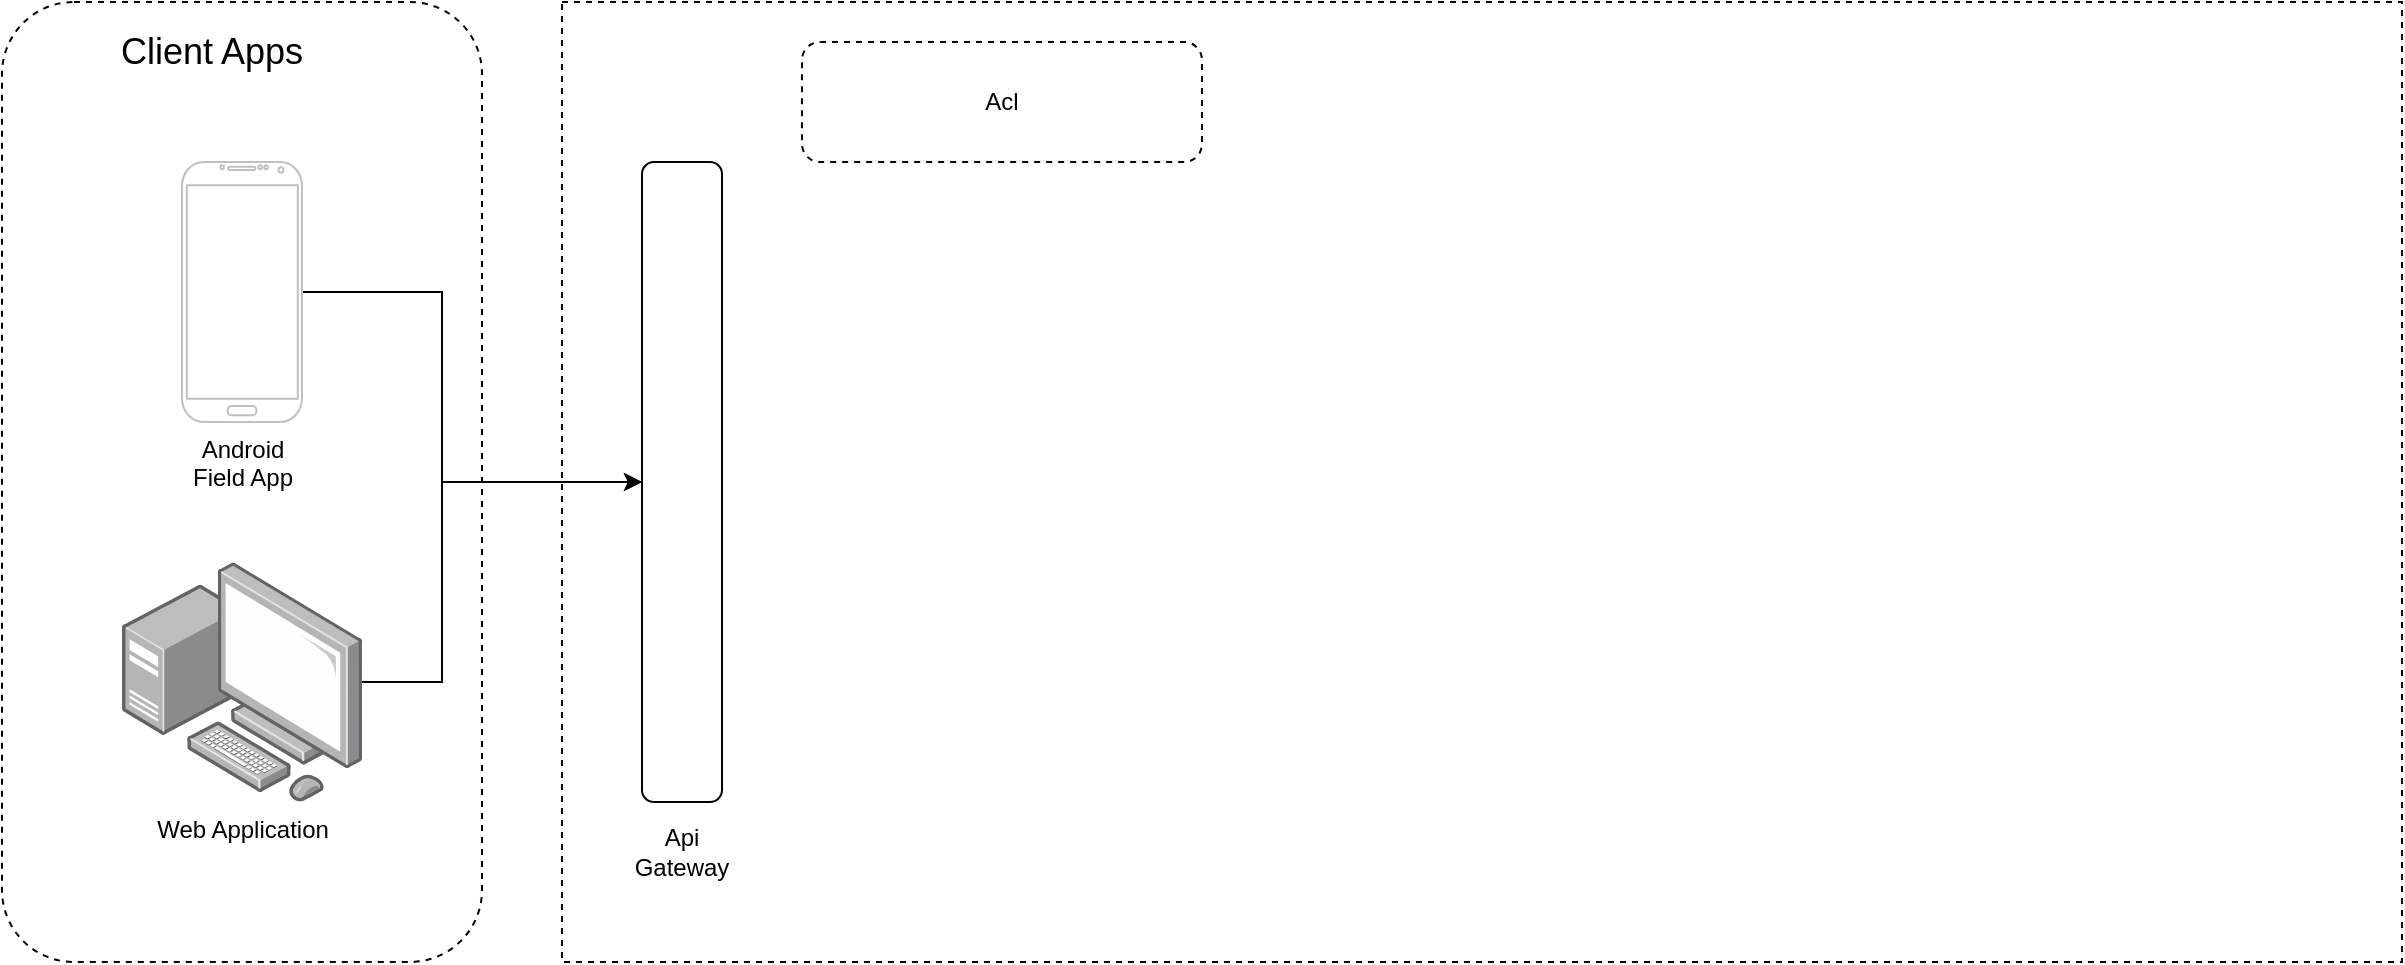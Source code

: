 <mxfile version="21.6.5" type="github">
  <diagram name="Page-1" id="x5xp1XZ7a-2D_bd_AiX4">
    <mxGraphModel dx="1434" dy="796" grid="1" gridSize="10" guides="1" tooltips="1" connect="1" arrows="1" fold="1" page="1" pageScale="1" pageWidth="850" pageHeight="1100" math="0" shadow="0">
      <root>
        <mxCell id="0" />
        <mxCell id="1" parent="0" />
        <mxCell id="4gBNhnp5yh9gDgzuSYNF-1" value="" style="rounded=1;whiteSpace=wrap;html=1;dashed=1;fillColor=none;" vertex="1" parent="1">
          <mxGeometry x="40" y="40" width="240" height="480" as="geometry" />
        </mxCell>
        <mxCell id="4gBNhnp5yh9gDgzuSYNF-2" value="&lt;font style=&quot;font-size: 18px;&quot;&gt;Client Apps&lt;/font&gt;" style="text;html=1;strokeColor=none;fillColor=none;align=center;verticalAlign=middle;whiteSpace=wrap;rounded=0;" vertex="1" parent="1">
          <mxGeometry x="80" y="50" width="130" height="30" as="geometry" />
        </mxCell>
        <mxCell id="4gBNhnp5yh9gDgzuSYNF-12" style="edgeStyle=orthogonalEdgeStyle;rounded=0;orthogonalLoop=1;jettySize=auto;html=1;" edge="1" parent="1" source="4gBNhnp5yh9gDgzuSYNF-3" target="4gBNhnp5yh9gDgzuSYNF-10">
          <mxGeometry relative="1" as="geometry">
            <Array as="points">
              <mxPoint x="260" y="185" />
              <mxPoint x="260" y="280" />
            </Array>
          </mxGeometry>
        </mxCell>
        <mxCell id="4gBNhnp5yh9gDgzuSYNF-3" value="Android &lt;br&gt;Field App" style="verticalLabelPosition=bottom;verticalAlign=top;html=1;shadow=0;dashed=0;strokeWidth=1;shape=mxgraph.android.phone2;strokeColor=#c0c0c0;" vertex="1" parent="1">
          <mxGeometry x="130" y="120" width="60" height="130" as="geometry" />
        </mxCell>
        <mxCell id="4gBNhnp5yh9gDgzuSYNF-6" value="" style="rounded=0;whiteSpace=wrap;html=1;fillColor=none;dashed=1;" vertex="1" parent="1">
          <mxGeometry x="320" y="40" width="920" height="480" as="geometry" />
        </mxCell>
        <mxCell id="4gBNhnp5yh9gDgzuSYNF-13" style="edgeStyle=orthogonalEdgeStyle;rounded=0;orthogonalLoop=1;jettySize=auto;html=1;entryX=0;entryY=0.5;entryDx=0;entryDy=0;" edge="1" parent="1" source="4gBNhnp5yh9gDgzuSYNF-4" target="4gBNhnp5yh9gDgzuSYNF-10">
          <mxGeometry relative="1" as="geometry">
            <Array as="points">
              <mxPoint x="260" y="380" />
              <mxPoint x="260" y="280" />
            </Array>
          </mxGeometry>
        </mxCell>
        <mxCell id="4gBNhnp5yh9gDgzuSYNF-4" value="Web Application" style="image;points=[];aspect=fixed;html=1;align=center;shadow=0;dashed=0;image=img/lib/allied_telesis/computer_and_terminals/Personal_Computer_with_Server.svg;" vertex="1" parent="1">
          <mxGeometry x="100" y="320" width="120" height="120" as="geometry" />
        </mxCell>
        <mxCell id="4gBNhnp5yh9gDgzuSYNF-10" value="" style="rounded=1;whiteSpace=wrap;html=1;" vertex="1" parent="1">
          <mxGeometry x="360" y="120" width="40" height="320" as="geometry" />
        </mxCell>
        <mxCell id="4gBNhnp5yh9gDgzuSYNF-11" value="Api Gateway" style="text;html=1;strokeColor=none;fillColor=none;align=center;verticalAlign=middle;whiteSpace=wrap;rounded=0;" vertex="1" parent="1">
          <mxGeometry x="350" y="450" width="60" height="30" as="geometry" />
        </mxCell>
        <mxCell id="4gBNhnp5yh9gDgzuSYNF-14" value="Acl" style="rounded=1;whiteSpace=wrap;html=1;fillColor=none;dashed=1;" vertex="1" parent="1">
          <mxGeometry x="440" y="60" width="200" height="60" as="geometry" />
        </mxCell>
      </root>
    </mxGraphModel>
  </diagram>
</mxfile>
